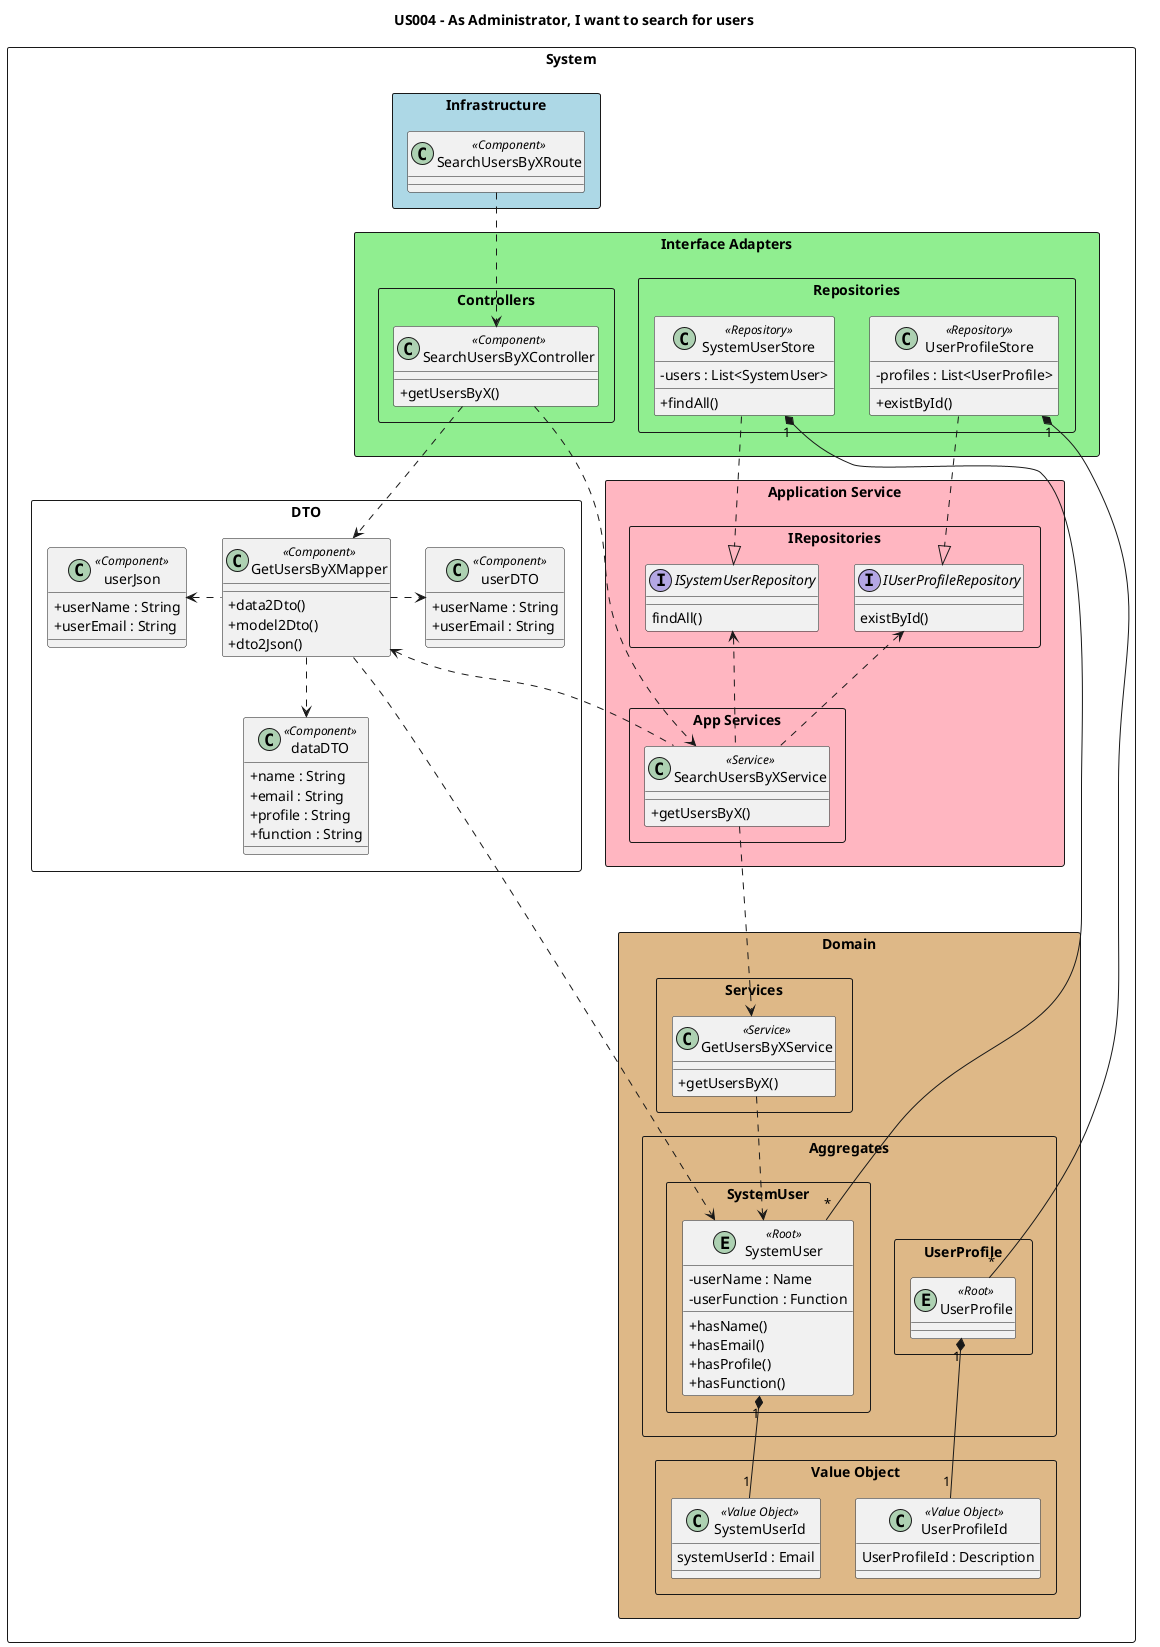 @startuml
'https://plantuml.com/class-diagram

title US004 - As Administrator, I want to search for users

skinparam classAttributeIconSize 0

package "System" <<Rectangle>> {

package "Infrastructure" <<Rectangle>> #lightblue  {
class "SearchUsersByXRoute" as route << Component >>
}

package "Interface Adapters" <<Rectangle>> #lightgreen {
package "Controllers" <<rectangle>>{
class "SearchUsersByXController" as ctrl << Component >> {
+getUsersByX()
}
}

package "Repositories" <<rectangle>>{
class "SystemUserStore" as store << Repository >> {
-users : List<SystemUser>
+findAll()
}
class "UserProfileStore" as uPStore << Repository >> {
-profiles : List<UserProfile>
+existById()
}
}
}

package "Application Service" <<Rectangle>> #lightpink{
package "App Services" <<rectangle>>{
class "SearchUsersByXService" as srv << Service >> {
+getUsersByX()
}
}
package "IRepositories" <<rectangle>>{
interface "ISystemUserRepository" as repo{
findAll()
}
interface "IUserProfileRepository" as uPRepo{
existById()
}
}
}

package "Domain" <<Rectangle>> #burlywood{
package "Services" <<Rectangle>>{
class "GetUsersByXService" as dsrv <<Service>>{
+getUsersByX()
}
}
package "Aggregates" <<rectangle>>{
package "SystemUser" <<Rectangle>>{
entity "SystemUser" as user << Root >> {
-userName : Name
-userFunction : Function
+ hasName()
+ hasEmail()
+ hasProfile()
+ hasFunction()
}
}
package "UserProfile" <<Rectangle>>{
entity "UserProfile" as profile << Root >>
}
}
package "Value Object" <<rectangle>>{
class "SystemUserId" as uId << Value Object >> {
systemUserId : Email
}
class "UserProfileId" as uPId << Value Object >> {
UserProfileId : Description
}
}
}

package "DTO" <<rectangle>>{
class "GetUsersByXMapper" as map <<Component>> {
+ data2Dto()
+ model2Dto()
+ dto2Json()
}
class "dataDTO" as dataDto <<Component>>{
+ name : String
+ email : String
+ profile : String
+ function : String
}
class "userDTO" as dto <<Component>>{
+ userName : String
+ userEmail : String
}

class "userJson" as json <<Component>>{
+ userName : String
+ userEmail : String
}
}
}

route .d.> ctrl
ctrl .d..> srv
srv .u.> repo
srv .u.> uPRepo
srv ...> dsrv
repo <|.u. store
uPRepo <|.u. uPStore
store "1"*----"*" user
uPStore "1"*----"*" profile
dsrv ..> user
user "1"*-d-"1" uId
profile "1"*-d-"1" uPId
ctrl .d.> map
srv .u.> map
map .r.> dto
map .l.> json
map ..> user
map ..> dataDto

@enduml